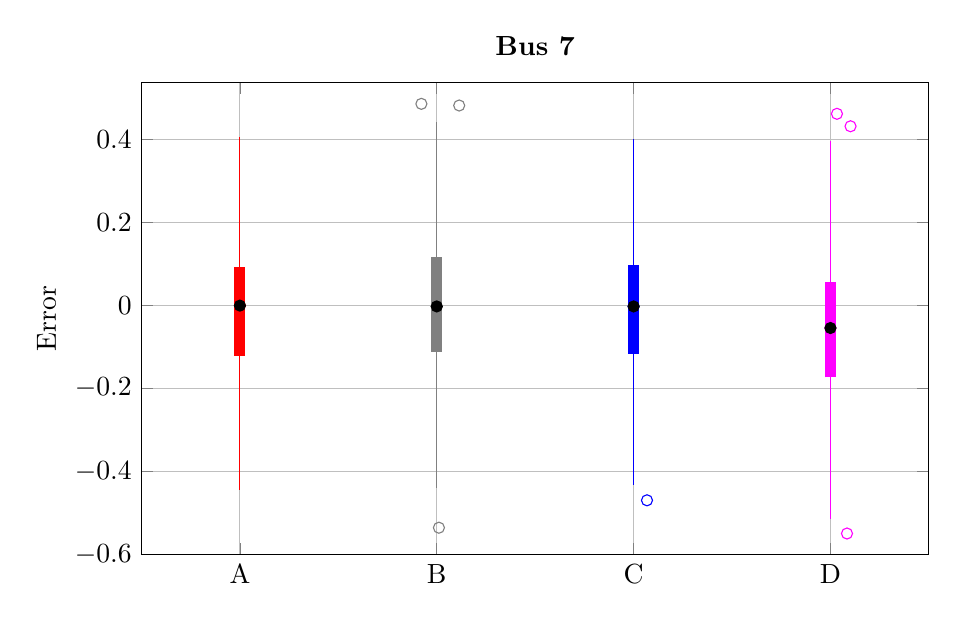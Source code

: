 % This file was created by matlab2tikz.
%
%The latest updates can be retrieved from
%  http://www.mathworks.com/matlabcentral/fileexchange/22022-matlab2tikz-matlab2tikz
%where you can also make suggestions and rate matlab2tikz.
%
\definecolor{mycolor1}{rgb}{1.0,0.0,1.0}%
%
\begin{tikzpicture}

\begin{axis}[%
width=10cm,
height=6cm,
scale only axis,
unbounded coords=jump,
xmin=0.5,
xmax=4.5,
xtick={1,2,3,4},
xticklabels={{A},{B},{C},{D}},
xmajorgrids,
ymin=-0.601,
ymax=0.537,
ylabel={Error},
ymajorgrids,
axis background/.style={fill=white},
title style={font=\bfseries},
title={Bus 7}
]
\addplot [color=red,solid,forget plot]
  table[row sep=crcr]{%
1	-0.444\\
1	0.404\\
};
\addplot [color=gray,solid,forget plot]
  table[row sep=crcr]{%
2	-0.44\\
2	0.441\\
};
\addplot [color=blue,solid,forget plot]
  table[row sep=crcr]{%
3	-0.433\\
3	0.401\\
};
\addplot [color=mycolor1,solid,forget plot]
  table[row sep=crcr]{%
4	-0.514\\
4	0.395\\
};
\addplot [color=red,solid,line width=4.0pt,forget plot]
  table[row sep=crcr]{%
1	-0.122\\
1	0.093\\
};
\addplot [color=gray,solid,line width=4.0pt,forget plot]
  table[row sep=crcr]{%
2	-0.112\\
2	0.116\\
};
\addplot [color=blue,solid,line width=4.0pt,forget plot]
  table[row sep=crcr]{%
3	-0.117\\
3	0.098\\
};
\addplot [color=mycolor1,solid,line width=4.0pt,forget plot]
  table[row sep=crcr]{%
4	-0.174\\
4	0.056\\
};
\addplot [color=black,only marks,mark=*,mark options={solid,fill=black,draw=red},forget plot]
  table[row sep=crcr]{%
1	-0.001\\
};
\addplot [color=black,only marks,mark=*,mark options={solid,fill=black,draw=gray},forget plot]
  table[row sep=crcr]{%
2	-0.003\\
};
\addplot [color=black,only marks,mark=*,mark options={solid,fill=black,draw=blue},forget plot]
  table[row sep=crcr]{%
3	-0.003\\
};
\addplot [color=black,only marks,mark=*,mark options={solid,fill=black,draw=mycolor1},forget plot]
  table[row sep=crcr]{%
4	-0.055\\
};
\addplot [color=black,only marks,mark=*,mark options={solid,draw=black},forget plot]
  table[row sep=crcr]{%
1	-0.001\\
};
\addplot [color=black,only marks,mark=*,mark options={solid,draw=black},forget plot]
  table[row sep=crcr]{%
2	-0.003\\
};
\addplot [color=black,only marks,mark=*,mark options={solid,draw=black},forget plot]
  table[row sep=crcr]{%
3	-0.003\\
};
\addplot [color=black,only marks,mark=*,mark options={solid,draw=black},forget plot]
  table[row sep=crcr]{%
4	-0.055\\
};
\addplot [color=black,mark size=2.0pt,only marks,mark=o,mark options={solid,draw=red},forget plot]
  table[row sep=crcr]{%
nan	nan\\
};
\addplot [color=black,mark size=2.0pt,only marks,mark=o,mark options={solid,draw=gray},forget plot]
  table[row sep=crcr]{%
2.011	-0.536\\
2.114	0.481\\
1.922	0.485\\
};
\addplot [color=black,mark size=2.0pt,only marks,mark=o,mark options={solid,draw=blue},forget plot]
  table[row sep=crcr]{%
3.068	-0.47\\
};
\addplot [color=black,mark size=2.0pt,only marks,mark=o,mark options={solid,draw=mycolor1},forget plot]
  table[row sep=crcr]{%
4.084	-0.55\\
4.102	0.431\\
4.033	0.461\\
};
\end{axis}
\end{tikzpicture}%